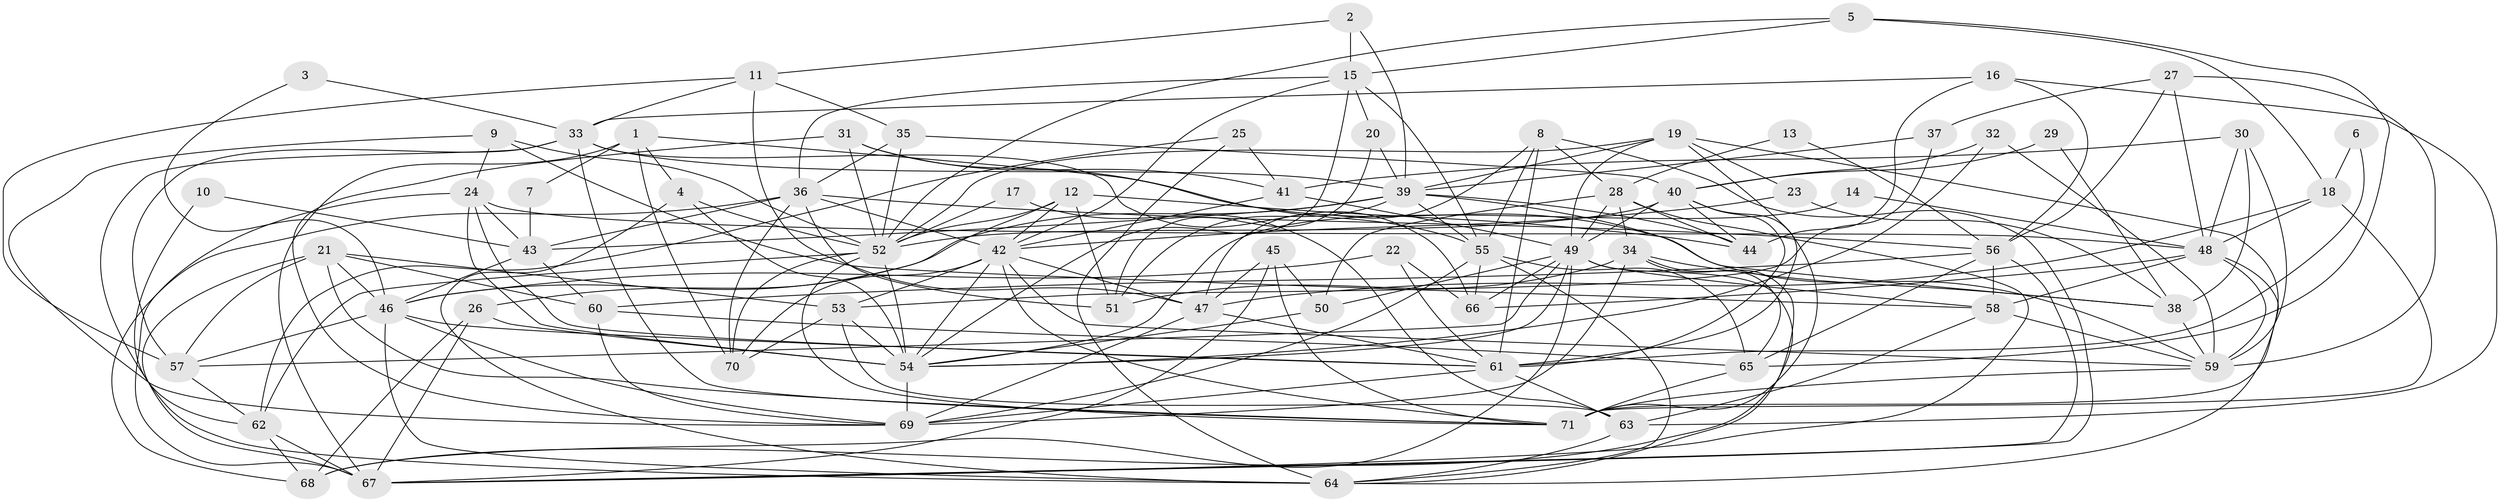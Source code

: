 // original degree distribution, {2: 0.16312056737588654, 3: 0.28368794326241137, 4: 0.22695035460992907, 6: 0.0851063829787234, 7: 0.06382978723404255, 8: 0.014184397163120567, 5: 0.15602836879432624, 9: 0.0070921985815602835}
// Generated by graph-tools (version 1.1) at 2025/50/03/09/25 03:50:09]
// undirected, 71 vertices, 203 edges
graph export_dot {
graph [start="1"]
  node [color=gray90,style=filled];
  1;
  2;
  3;
  4;
  5;
  6;
  7;
  8;
  9;
  10;
  11;
  12;
  13;
  14;
  15;
  16;
  17;
  18;
  19;
  20;
  21;
  22;
  23;
  24;
  25;
  26;
  27;
  28;
  29;
  30;
  31;
  32;
  33;
  34;
  35;
  36;
  37;
  38;
  39;
  40;
  41;
  42;
  43;
  44;
  45;
  46;
  47;
  48;
  49;
  50;
  51;
  52;
  53;
  54;
  55;
  56;
  57;
  58;
  59;
  60;
  61;
  62;
  63;
  64;
  65;
  66;
  67;
  68;
  69;
  70;
  71;
  1 -- 4 [weight=1.0];
  1 -- 7 [weight=1.0];
  1 -- 38 [weight=1.0];
  1 -- 67 [weight=1.0];
  1 -- 70 [weight=1.0];
  2 -- 11 [weight=1.0];
  2 -- 15 [weight=1.0];
  2 -- 39 [weight=1.0];
  3 -- 33 [weight=1.0];
  3 -- 46 [weight=1.0];
  4 -- 52 [weight=1.0];
  4 -- 54 [weight=1.0];
  4 -- 64 [weight=1.0];
  5 -- 15 [weight=1.0];
  5 -- 18 [weight=1.0];
  5 -- 52 [weight=1.0];
  5 -- 65 [weight=1.0];
  6 -- 18 [weight=1.0];
  6 -- 61 [weight=1.0];
  7 -- 43 [weight=1.0];
  8 -- 28 [weight=1.0];
  8 -- 47 [weight=1.0];
  8 -- 55 [weight=1.0];
  8 -- 61 [weight=1.0];
  8 -- 67 [weight=1.0];
  9 -- 24 [weight=1.0];
  9 -- 52 [weight=1.0];
  9 -- 58 [weight=1.0];
  9 -- 69 [weight=1.0];
  10 -- 43 [weight=1.0];
  10 -- 62 [weight=1.0];
  11 -- 33 [weight=1.0];
  11 -- 35 [weight=1.0];
  11 -- 47 [weight=1.0];
  11 -- 57 [weight=1.0];
  12 -- 26 [weight=1.0];
  12 -- 42 [weight=1.0];
  12 -- 44 [weight=1.0];
  12 -- 51 [weight=1.0];
  12 -- 52 [weight=1.0];
  13 -- 28 [weight=1.0];
  13 -- 56 [weight=1.0];
  14 -- 48 [weight=1.0];
  14 -- 54 [weight=1.0];
  15 -- 20 [weight=1.0];
  15 -- 36 [weight=1.0];
  15 -- 42 [weight=1.0];
  15 -- 54 [weight=1.0];
  15 -- 55 [weight=1.0];
  16 -- 33 [weight=1.0];
  16 -- 44 [weight=1.0];
  16 -- 56 [weight=1.0];
  16 -- 63 [weight=1.0];
  17 -- 52 [weight=1.0];
  17 -- 63 [weight=1.0];
  18 -- 47 [weight=1.0];
  18 -- 48 [weight=1.0];
  18 -- 71 [weight=1.0];
  19 -- 23 [weight=1.0];
  19 -- 39 [weight=1.0];
  19 -- 49 [weight=1.0];
  19 -- 52 [weight=1.0];
  19 -- 61 [weight=1.0];
  19 -- 71 [weight=1.0];
  20 -- 39 [weight=1.0];
  20 -- 51 [weight=1.0];
  21 -- 46 [weight=1.0];
  21 -- 53 [weight=1.0];
  21 -- 57 [weight=1.0];
  21 -- 60 [weight=1.0];
  21 -- 67 [weight=1.0];
  21 -- 71 [weight=1.0];
  22 -- 46 [weight=1.0];
  22 -- 61 [weight=1.0];
  22 -- 66 [weight=1.0];
  23 -- 38 [weight=1.0];
  23 -- 42 [weight=1.0];
  24 -- 43 [weight=1.0];
  24 -- 48 [weight=1.0];
  24 -- 54 [weight=1.0];
  24 -- 61 [weight=1.0];
  24 -- 67 [weight=1.0];
  25 -- 41 [weight=1.0];
  25 -- 62 [weight=1.0];
  25 -- 64 [weight=1.0];
  26 -- 54 [weight=1.0];
  26 -- 67 [weight=1.0];
  26 -- 68 [weight=1.0];
  27 -- 37 [weight=1.0];
  27 -- 48 [weight=1.0];
  27 -- 56 [weight=1.0];
  27 -- 59 [weight=1.0];
  28 -- 34 [weight=1.0];
  28 -- 44 [weight=1.0];
  28 -- 49 [weight=1.0];
  28 -- 50 [weight=1.0];
  28 -- 67 [weight=1.0];
  29 -- 38 [weight=1.0];
  29 -- 40 [weight=1.0];
  30 -- 38 [weight=1.0];
  30 -- 41 [weight=1.0];
  30 -- 48 [weight=1.0];
  30 -- 59 [weight=1.0];
  31 -- 41 [weight=1.0];
  31 -- 52 [weight=1.0];
  31 -- 55 [weight=1.0];
  31 -- 69 [weight=1.0];
  32 -- 40 [weight=1.0];
  32 -- 54 [weight=1.0];
  32 -- 59 [weight=1.0];
  33 -- 39 [weight=1.0];
  33 -- 57 [weight=1.0];
  33 -- 64 [weight=1.0];
  33 -- 66 [weight=1.0];
  33 -- 71 [weight=1.0];
  34 -- 38 [weight=1.0];
  34 -- 51 [weight=1.0];
  34 -- 65 [weight=1.0];
  34 -- 68 [weight=1.0];
  34 -- 69 [weight=1.0];
  35 -- 36 [weight=1.0];
  35 -- 40 [weight=1.0];
  35 -- 52 [weight=1.0];
  36 -- 42 [weight=1.0];
  36 -- 43 [weight=1.0];
  36 -- 51 [weight=1.0];
  36 -- 56 [weight=1.0];
  36 -- 68 [weight=1.0];
  36 -- 70 [weight=1.0];
  37 -- 39 [weight=1.0];
  37 -- 53 [weight=1.0];
  38 -- 59 [weight=1.0];
  39 -- 43 [weight=1.0];
  39 -- 44 [weight=1.0];
  39 -- 46 [weight=1.0];
  39 -- 51 [weight=1.0];
  39 -- 55 [weight=1.0];
  39 -- 59 [weight=1.0];
  40 -- 44 [weight=1.0];
  40 -- 49 [weight=1.0];
  40 -- 52 [weight=1.0];
  40 -- 61 [weight=1.0];
  40 -- 71 [weight=1.0];
  41 -- 42 [weight=1.0];
  41 -- 49 [weight=1.0];
  42 -- 47 [weight=1.0];
  42 -- 53 [weight=1.0];
  42 -- 54 [weight=1.0];
  42 -- 59 [weight=1.0];
  42 -- 70 [weight=1.0];
  42 -- 71 [weight=1.0];
  43 -- 46 [weight=1.0];
  43 -- 60 [weight=1.0];
  45 -- 47 [weight=1.0];
  45 -- 50 [weight=1.0];
  45 -- 67 [weight=1.0];
  45 -- 71 [weight=1.0];
  46 -- 57 [weight=1.0];
  46 -- 61 [weight=1.0];
  46 -- 64 [weight=1.0];
  46 -- 69 [weight=1.0];
  47 -- 61 [weight=1.0];
  47 -- 69 [weight=1.0];
  48 -- 58 [weight=1.0];
  48 -- 59 [weight=2.0];
  48 -- 64 [weight=1.0];
  48 -- 66 [weight=1.0];
  49 -- 50 [weight=1.0];
  49 -- 54 [weight=1.0];
  49 -- 57 [weight=1.0];
  49 -- 58 [weight=1.0];
  49 -- 64 [weight=1.0];
  49 -- 66 [weight=1.0];
  49 -- 68 [weight=1.0];
  50 -- 54 [weight=1.0];
  52 -- 54 [weight=1.0];
  52 -- 62 [weight=1.0];
  52 -- 70 [weight=1.0];
  52 -- 71 [weight=1.0];
  53 -- 54 [weight=1.0];
  53 -- 63 [weight=1.0];
  53 -- 70 [weight=1.0];
  54 -- 69 [weight=1.0];
  55 -- 64 [weight=1.0];
  55 -- 65 [weight=1.0];
  55 -- 66 [weight=1.0];
  55 -- 69 [weight=1.0];
  56 -- 58 [weight=1.0];
  56 -- 60 [weight=1.0];
  56 -- 65 [weight=1.0];
  56 -- 67 [weight=1.0];
  57 -- 62 [weight=1.0];
  58 -- 59 [weight=1.0];
  58 -- 63 [weight=1.0];
  59 -- 71 [weight=1.0];
  60 -- 65 [weight=1.0];
  60 -- 69 [weight=1.0];
  61 -- 63 [weight=1.0];
  61 -- 69 [weight=1.0];
  62 -- 67 [weight=1.0];
  62 -- 68 [weight=1.0];
  63 -- 64 [weight=1.0];
  65 -- 71 [weight=1.0];
}
